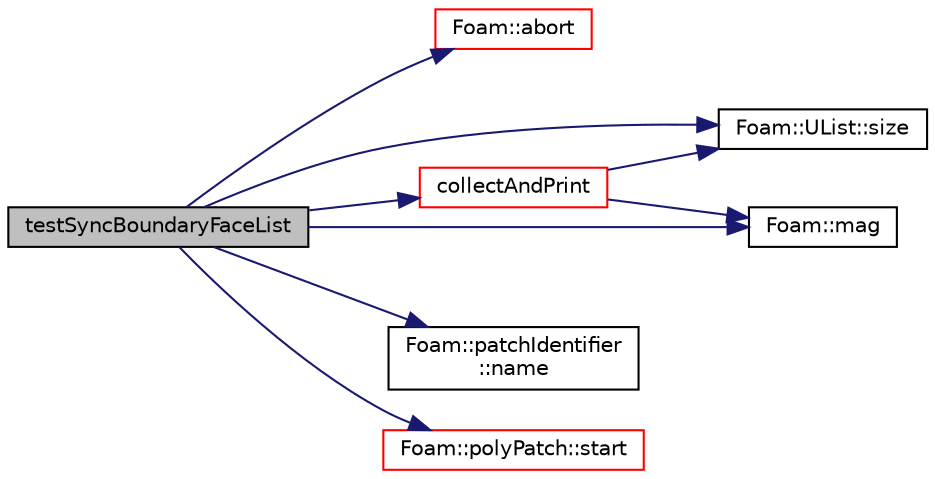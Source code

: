 digraph "testSyncBoundaryFaceList"
{
  bgcolor="transparent";
  edge [fontname="Helvetica",fontsize="10",labelfontname="Helvetica",labelfontsize="10"];
  node [fontname="Helvetica",fontsize="10",shape=record];
  rankdir="LR";
  Node16319 [label="testSyncBoundaryFaceList",height=0.2,width=0.4,color="black", fillcolor="grey75", style="filled", fontcolor="black"];
  Node16319 -> Node16320 [color="midnightblue",fontsize="10",style="solid",fontname="Helvetica"];
  Node16320 [label="Foam::abort",height=0.2,width=0.4,color="red",URL="$a21851.html#a447107a607d03e417307c203fa5fb44b"];
  Node16319 -> Node16365 [color="midnightblue",fontsize="10",style="solid",fontname="Helvetica"];
  Node16365 [label="collectAndPrint",height=0.2,width=0.4,color="red",URL="$a25857.html#a160e7d4c318203845141f007b0a9aff6",tooltip="Print list according to (collected and) sorted coordinate. "];
  Node16365 -> Node16366 [color="midnightblue",fontsize="10",style="solid",fontname="Helvetica"];
  Node16366 [label="Foam::UList::size",height=0.2,width=0.4,color="black",URL="$a26837.html#a47b3bf30da1eb3ab8076b5fbe00e0494",tooltip="Return the number of elements in the UList. "];
  Node16365 -> Node16369 [color="midnightblue",fontsize="10",style="solid",fontname="Helvetica"];
  Node16369 [label="Foam::mag",height=0.2,width=0.4,color="black",URL="$a21851.html#a929da2a3fdcf3dacbbe0487d3a330dae"];
  Node16319 -> Node16369 [color="midnightblue",fontsize="10",style="solid",fontname="Helvetica"];
  Node16319 -> Node16659 [color="midnightblue",fontsize="10",style="solid",fontname="Helvetica"];
  Node16659 [label="Foam::patchIdentifier\l::name",height=0.2,width=0.4,color="black",URL="$a28273.html#acc80e00a8ac919288fb55bd14cc88bf6",tooltip="Return name. "];
  Node16319 -> Node16366 [color="midnightblue",fontsize="10",style="solid",fontname="Helvetica"];
  Node16319 -> Node16660 [color="midnightblue",fontsize="10",style="solid",fontname="Helvetica"];
  Node16660 [label="Foam::polyPatch::start",height=0.2,width=0.4,color="red",URL="$a28633.html#a6bfd3e3abb11e98bdb4b98671cec1234",tooltip="Return start label of this patch in the polyMesh face list. "];
}
